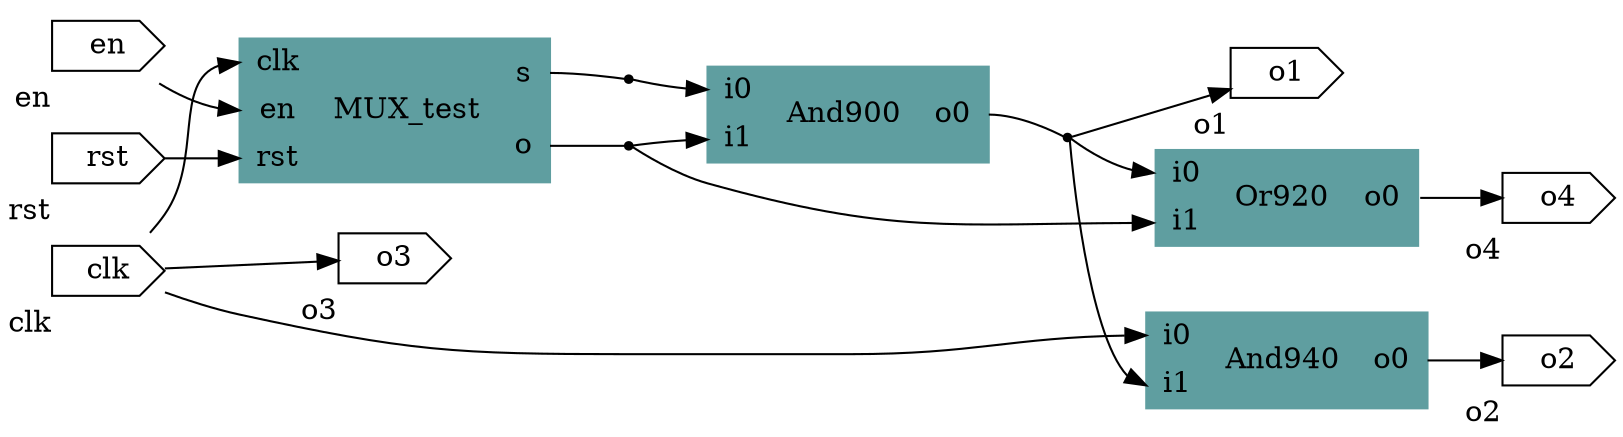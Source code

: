 # Test
digraph test2 {
  graph [rankdir = LR];
  MUX_test[shape=record; style=filled;color=cadetblue; label="{{<clk>clk|<en>en|<rst>rst}| MUX_test |{<s>s|<o>o}}"]
  And900[shape=record; style=filled;color=cadetblue; label="{{<i0>i0|<i1>i1}| And900 |{<o0>o0}}"]
  Or920[shape=record; style=filled;color=cadetblue; label="{{<i0>i0|<i1>i1}| Or920 |{<o0>o0}}"]
  And940[shape=record; style=filled;color=cadetblue; label="{{<i0>i0|<i1>i1}| And940 |{<o0>o0}}"]
  clk[shape=cds,xlabel="clk"]
  en[shape=cds,xlabel="en"]
  rst[shape=cds,xlabel="rst"]
  o1[shape=cds,xlabel="o1"]
  o2[shape=cds,xlabel="o2"]
  o3[shape=cds,xlabel="o3"]
  o4[shape=cds,xlabel="o4"]
  clk -> MUX_test:clk;
  clk -> o3;
  clk -> And940:i0;
  en -> MUX_test:en;
  rst -> MUX_test:rst;
  s0[shape=point];
  MUX_test:s -> s0[arrowhead=none]
  s0 -> And900:i0;
  s1[shape=point];
  MUX_test:o -> s1[arrowhead=none]
  s1 -> And900:i1;
  s1 -> Or920:i1;
  s3[shape=point];
  And900:o0 -> s3[arrowhead=none]
  s3 -> o1;
  s3 -> Or920:i0;
  s3 -> And940:i1;
  Or920:o0 -> o4;
  And940:o0 -> o2;
}
